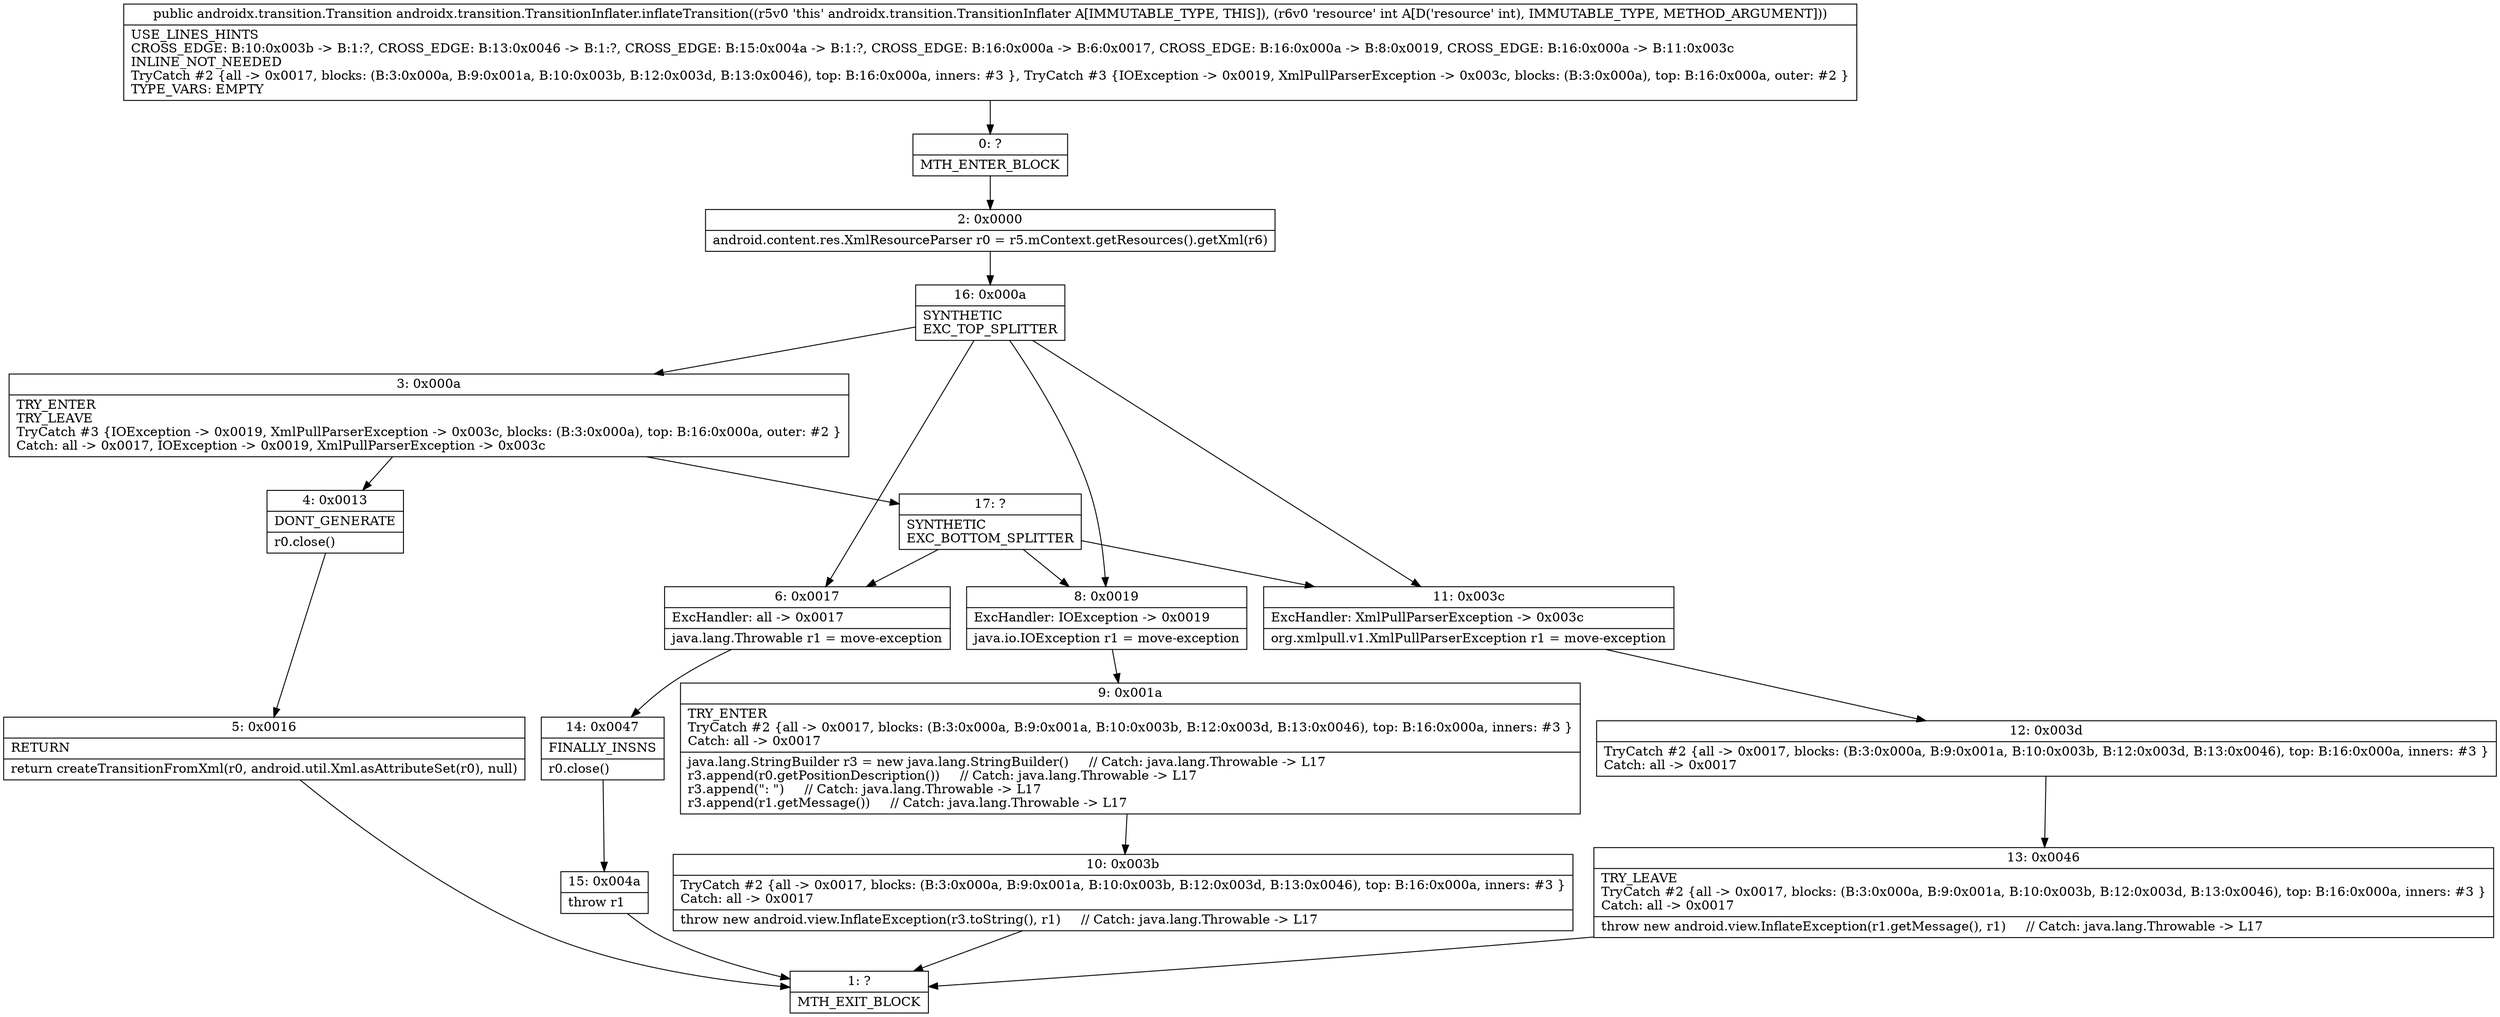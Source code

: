 digraph "CFG forandroidx.transition.TransitionInflater.inflateTransition(I)Landroidx\/transition\/Transition;" {
Node_0 [shape=record,label="{0\:\ ?|MTH_ENTER_BLOCK\l}"];
Node_2 [shape=record,label="{2\:\ 0x0000|android.content.res.XmlResourceParser r0 = r5.mContext.getResources().getXml(r6)\l}"];
Node_16 [shape=record,label="{16\:\ 0x000a|SYNTHETIC\lEXC_TOP_SPLITTER\l}"];
Node_3 [shape=record,label="{3\:\ 0x000a|TRY_ENTER\lTRY_LEAVE\lTryCatch #3 \{IOException \-\> 0x0019, XmlPullParserException \-\> 0x003c, blocks: (B:3:0x000a), top: B:16:0x000a, outer: #2 \}\lCatch: all \-\> 0x0017, IOException \-\> 0x0019, XmlPullParserException \-\> 0x003c\l}"];
Node_4 [shape=record,label="{4\:\ 0x0013|DONT_GENERATE\l|r0.close()\l}"];
Node_5 [shape=record,label="{5\:\ 0x0016|RETURN\l|return createTransitionFromXml(r0, android.util.Xml.asAttributeSet(r0), null)\l}"];
Node_1 [shape=record,label="{1\:\ ?|MTH_EXIT_BLOCK\l}"];
Node_17 [shape=record,label="{17\:\ ?|SYNTHETIC\lEXC_BOTTOM_SPLITTER\l}"];
Node_6 [shape=record,label="{6\:\ 0x0017|ExcHandler: all \-\> 0x0017\l|java.lang.Throwable r1 = move\-exception\l}"];
Node_14 [shape=record,label="{14\:\ 0x0047|FINALLY_INSNS\l|r0.close()\l}"];
Node_15 [shape=record,label="{15\:\ 0x004a|throw r1\l}"];
Node_8 [shape=record,label="{8\:\ 0x0019|ExcHandler: IOException \-\> 0x0019\l|java.io.IOException r1 = move\-exception\l}"];
Node_9 [shape=record,label="{9\:\ 0x001a|TRY_ENTER\lTryCatch #2 \{all \-\> 0x0017, blocks: (B:3:0x000a, B:9:0x001a, B:10:0x003b, B:12:0x003d, B:13:0x0046), top: B:16:0x000a, inners: #3 \}\lCatch: all \-\> 0x0017\l|java.lang.StringBuilder r3 = new java.lang.StringBuilder()     \/\/ Catch: java.lang.Throwable \-\> L17\lr3.append(r0.getPositionDescription())     \/\/ Catch: java.lang.Throwable \-\> L17\lr3.append(\": \")     \/\/ Catch: java.lang.Throwable \-\> L17\lr3.append(r1.getMessage())     \/\/ Catch: java.lang.Throwable \-\> L17\l}"];
Node_10 [shape=record,label="{10\:\ 0x003b|TryCatch #2 \{all \-\> 0x0017, blocks: (B:3:0x000a, B:9:0x001a, B:10:0x003b, B:12:0x003d, B:13:0x0046), top: B:16:0x000a, inners: #3 \}\lCatch: all \-\> 0x0017\l|throw new android.view.InflateException(r3.toString(), r1)     \/\/ Catch: java.lang.Throwable \-\> L17\l}"];
Node_11 [shape=record,label="{11\:\ 0x003c|ExcHandler: XmlPullParserException \-\> 0x003c\l|org.xmlpull.v1.XmlPullParserException r1 = move\-exception\l}"];
Node_12 [shape=record,label="{12\:\ 0x003d|TryCatch #2 \{all \-\> 0x0017, blocks: (B:3:0x000a, B:9:0x001a, B:10:0x003b, B:12:0x003d, B:13:0x0046), top: B:16:0x000a, inners: #3 \}\lCatch: all \-\> 0x0017\l}"];
Node_13 [shape=record,label="{13\:\ 0x0046|TRY_LEAVE\lTryCatch #2 \{all \-\> 0x0017, blocks: (B:3:0x000a, B:9:0x001a, B:10:0x003b, B:12:0x003d, B:13:0x0046), top: B:16:0x000a, inners: #3 \}\lCatch: all \-\> 0x0017\l|throw new android.view.InflateException(r1.getMessage(), r1)     \/\/ Catch: java.lang.Throwable \-\> L17\l}"];
MethodNode[shape=record,label="{public androidx.transition.Transition androidx.transition.TransitionInflater.inflateTransition((r5v0 'this' androidx.transition.TransitionInflater A[IMMUTABLE_TYPE, THIS]), (r6v0 'resource' int A[D('resource' int), IMMUTABLE_TYPE, METHOD_ARGUMENT]))  | USE_LINES_HINTS\lCROSS_EDGE: B:10:0x003b \-\> B:1:?, CROSS_EDGE: B:13:0x0046 \-\> B:1:?, CROSS_EDGE: B:15:0x004a \-\> B:1:?, CROSS_EDGE: B:16:0x000a \-\> B:6:0x0017, CROSS_EDGE: B:16:0x000a \-\> B:8:0x0019, CROSS_EDGE: B:16:0x000a \-\> B:11:0x003c\lINLINE_NOT_NEEDED\lTryCatch #2 \{all \-\> 0x0017, blocks: (B:3:0x000a, B:9:0x001a, B:10:0x003b, B:12:0x003d, B:13:0x0046), top: B:16:0x000a, inners: #3 \}, TryCatch #3 \{IOException \-\> 0x0019, XmlPullParserException \-\> 0x003c, blocks: (B:3:0x000a), top: B:16:0x000a, outer: #2 \}\lTYPE_VARS: EMPTY\l}"];
MethodNode -> Node_0;Node_0 -> Node_2;
Node_2 -> Node_16;
Node_16 -> Node_3;
Node_16 -> Node_6;
Node_16 -> Node_8;
Node_16 -> Node_11;
Node_3 -> Node_4;
Node_3 -> Node_17;
Node_4 -> Node_5;
Node_5 -> Node_1;
Node_17 -> Node_8;
Node_17 -> Node_11;
Node_17 -> Node_6;
Node_6 -> Node_14;
Node_14 -> Node_15;
Node_15 -> Node_1;
Node_8 -> Node_9;
Node_9 -> Node_10;
Node_10 -> Node_1;
Node_11 -> Node_12;
Node_12 -> Node_13;
Node_13 -> Node_1;
}

